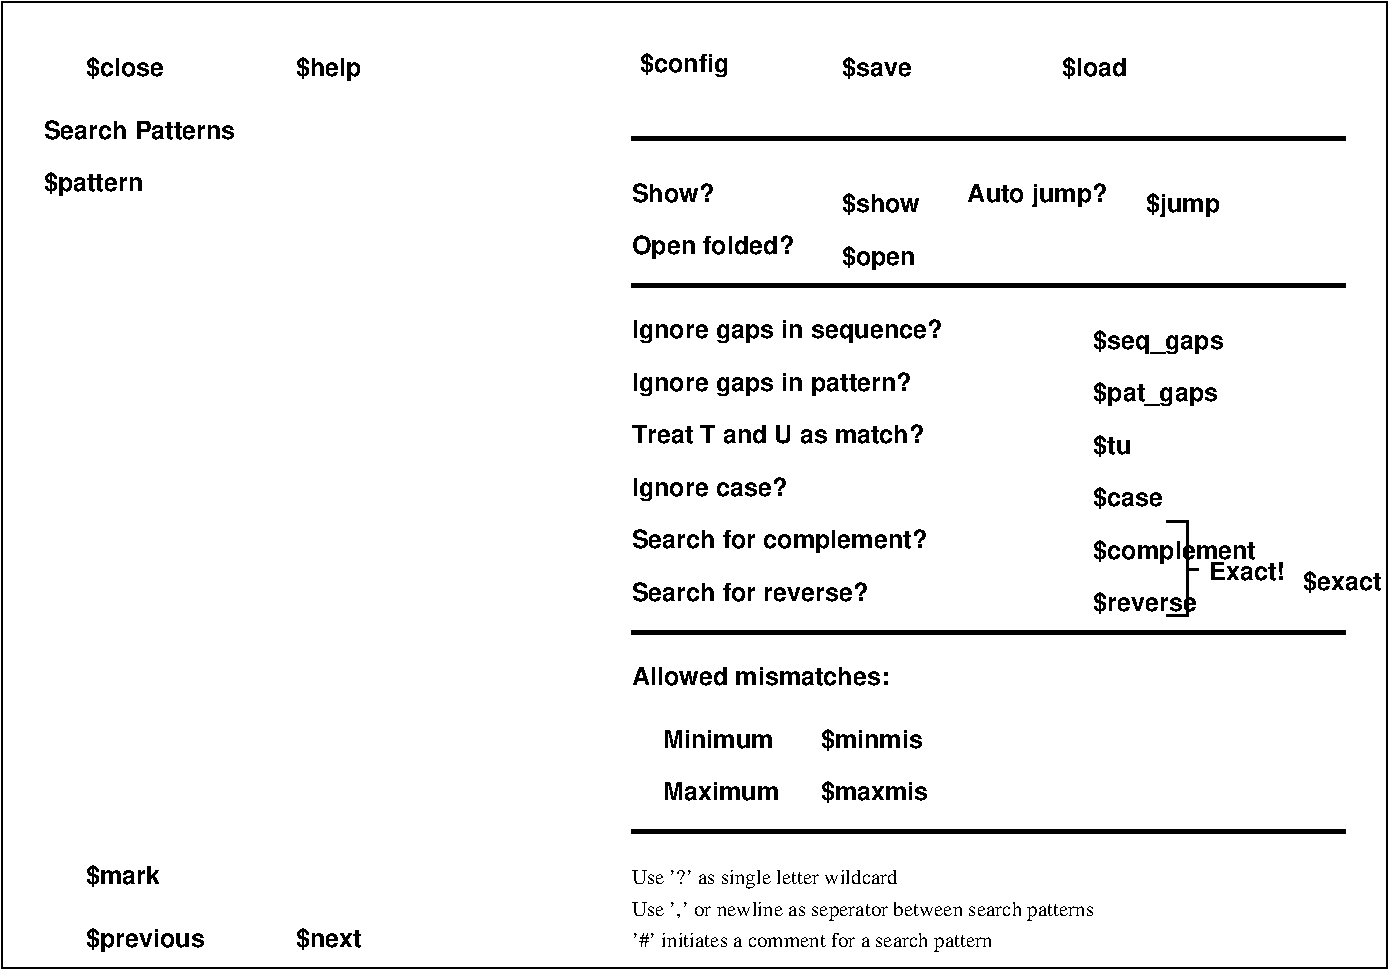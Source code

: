 #FIG 3.2
Landscape
Center
Metric
A4      
100.00
Single
-2
1200 2
6 1500 1650 3000 2250
4 0 -1 0 0 18 12 0.0000 4 135 1350 1500 1875 Search Patterns\001
4 0 -1 0 0 18 12 0.0000 4 165 720 1500 2250 $pattern\001
-6
6 5700 5550 7875 6600
6 5925 6000 7875 6600
6 5925 6000 7800 6225
4 0 -1 0 0 18 12 0.0000 4 135 630 7050 6225 $minmis\001
4 0 -1 0 0 18 12 0.0000 4 135 630 5925 6225 Minimum\001
-6
6 5925 6375 7875 6600
4 0 -1 0 0 18 12 0.0000 4 135 630 5925 6600 Maximum\001
4 0 -1 0 0 18 12 0.0000 4 135 630 7050 6600 $maxmis\001
-6
-6
4 0 -1 0 0 18 12 0.0000 4 150 1710 5700 5775 Allowed mismatches:\001
-6
6 5625 6750 10875 7650
6 5700 6975 9075 7650
4 0 -1 0 0 0 10 0.0000 4 165 3060 5700 7200 Use '?' as single letter wildcard \001
4 0 -1 0 0 0 10 0.0000 4 165 4950 5700 7425 Use ',' or newline as seperator between search patterns\001
4 0 -1 0 0 0 10 0.0000 4 165 3960 5700 7650 '#' initiates a comment for a search pattern\001
-6
2 1 0 3 -1 -1 0 0 -1 0.000 0 0 -1 0 0 2
	 5700 6825 10800 6825
-6
6 9450 4575 9825 5325
2 1 0 2 -1 -1 0 0 -1 0.000 0 0 -1 0 0 4
	 9525 4605 9675 4605 9675 5280 9525 5280
2 1 0 2 -1 -1 0 0 -1 0.000 0 0 -1 0 0 2
	 9675 4950 9750 4950
-6
6 1800 1200 3825 1425
4 0 -1 0 0 18 12 0.0000 4 135 540 1800 1425 $close\001
4 0 -1 0 0 18 12 0.0000 4 165 450 3300 1425 $help\001
-6
2 1 0 3 -1 -1 0 0 -1 0.000 0 0 -1 0 0 2
	 5700 2925 10800 2925
2 1 0 3 -1 -1 0 0 -1 0.000 0 0 -1 0 0 2
	 5700 1875 10800 1875
2 1 0 3 -1 -1 0 0 -1 0.000 0 0 -1 0 0 2
	 5700 5400 10800 5400
2 2 0 1 -1 -1 0 0 -1 0.000 0 0 0 0 0 5
	 11100 7800 11100 900 1200 900 1200 7800 11100 7800
4 0 -1 0 0 18 12 0.0000 4 165 900 8100 2325 Auto jump?\001
4 0 -1 0 0 18 12 0.0000 4 165 450 9375 2400 $jump\001
4 0 -1 0 0 18 12 0.0000 4 135 450 5700 2325 Show?\001
4 0 -1 0 0 18 12 0.0000 4 135 450 7200 2400 $show\001
4 0 -1 0 0 18 12 0.0000 4 165 1080 5700 2700 Open folded?\001
4 0 -1 0 0 18 12 0.0000 4 165 450 7200 2775 $open\001
4 0 -1 0 0 18 12 0.0000 4 165 2160 5700 3300 Ignore gaps in sequence?\001
4 0 -1 0 0 18 12 0.0000 4 165 2070 5700 3675 Ignore gaps in pattern?\001
4 0 -1 0 0 18 12 0.0000 4 135 2070 5700 4050 Treat T and U as match?\001
4 0 -1 0 0 18 12 0.0000 4 165 1080 5700 4425 Ignore case?\001
4 0 -1 0 0 18 12 0.0000 4 135 1710 5700 5175 Search for reverse?\001
4 0 -1 0 0 18 12 0.0000 4 165 1980 5700 4800 Search for complement?\001
4 0 -1 0 0 18 12 0.0000 4 165 810 9000 3375 $seq_gaps\001
4 0 -1 0 0 18 12 0.0000 4 165 810 9000 3750 $pat_gaps\001
4 0 -1 0 0 18 12 0.0000 4 135 270 9000 4125 $tu\001
4 0 -1 0 0 18 12 0.0000 4 135 450 9000 4500 $case\001
4 0 -1 0 0 18 12 0.0000 4 165 990 9000 4875 $complement\001
4 0 -1 0 0 18 12 0.0000 4 135 720 9000 5250 $reverse\001
4 0 -1 0 0 18 12 0.0000 4 135 540 9825 5025 Exact!\001
4 0 -1 0 0 18 12 0.0000 4 135 540 10500 5100 $exact\001
4 0 -1 0 0 18 12 0.0000 4 135 450 7200 1425 $save\001
4 0 -1 0 0 18 12 0.0000 4 165 630 5760 1395 $config\001
4 0 -1 0 0 18 12 0.0000 4 135 450 8775 1425 $load\001
4 0 -1 0 0 18 12 0.0000 4 165 810 1800 7650 $previous\001
4 0 -1 0 0 18 12 0.0000 4 135 450 3300 7650 $next\001
4 0 -1 0 0 18 12 0.0000 4 135 450 1800 7200 $mark\001
